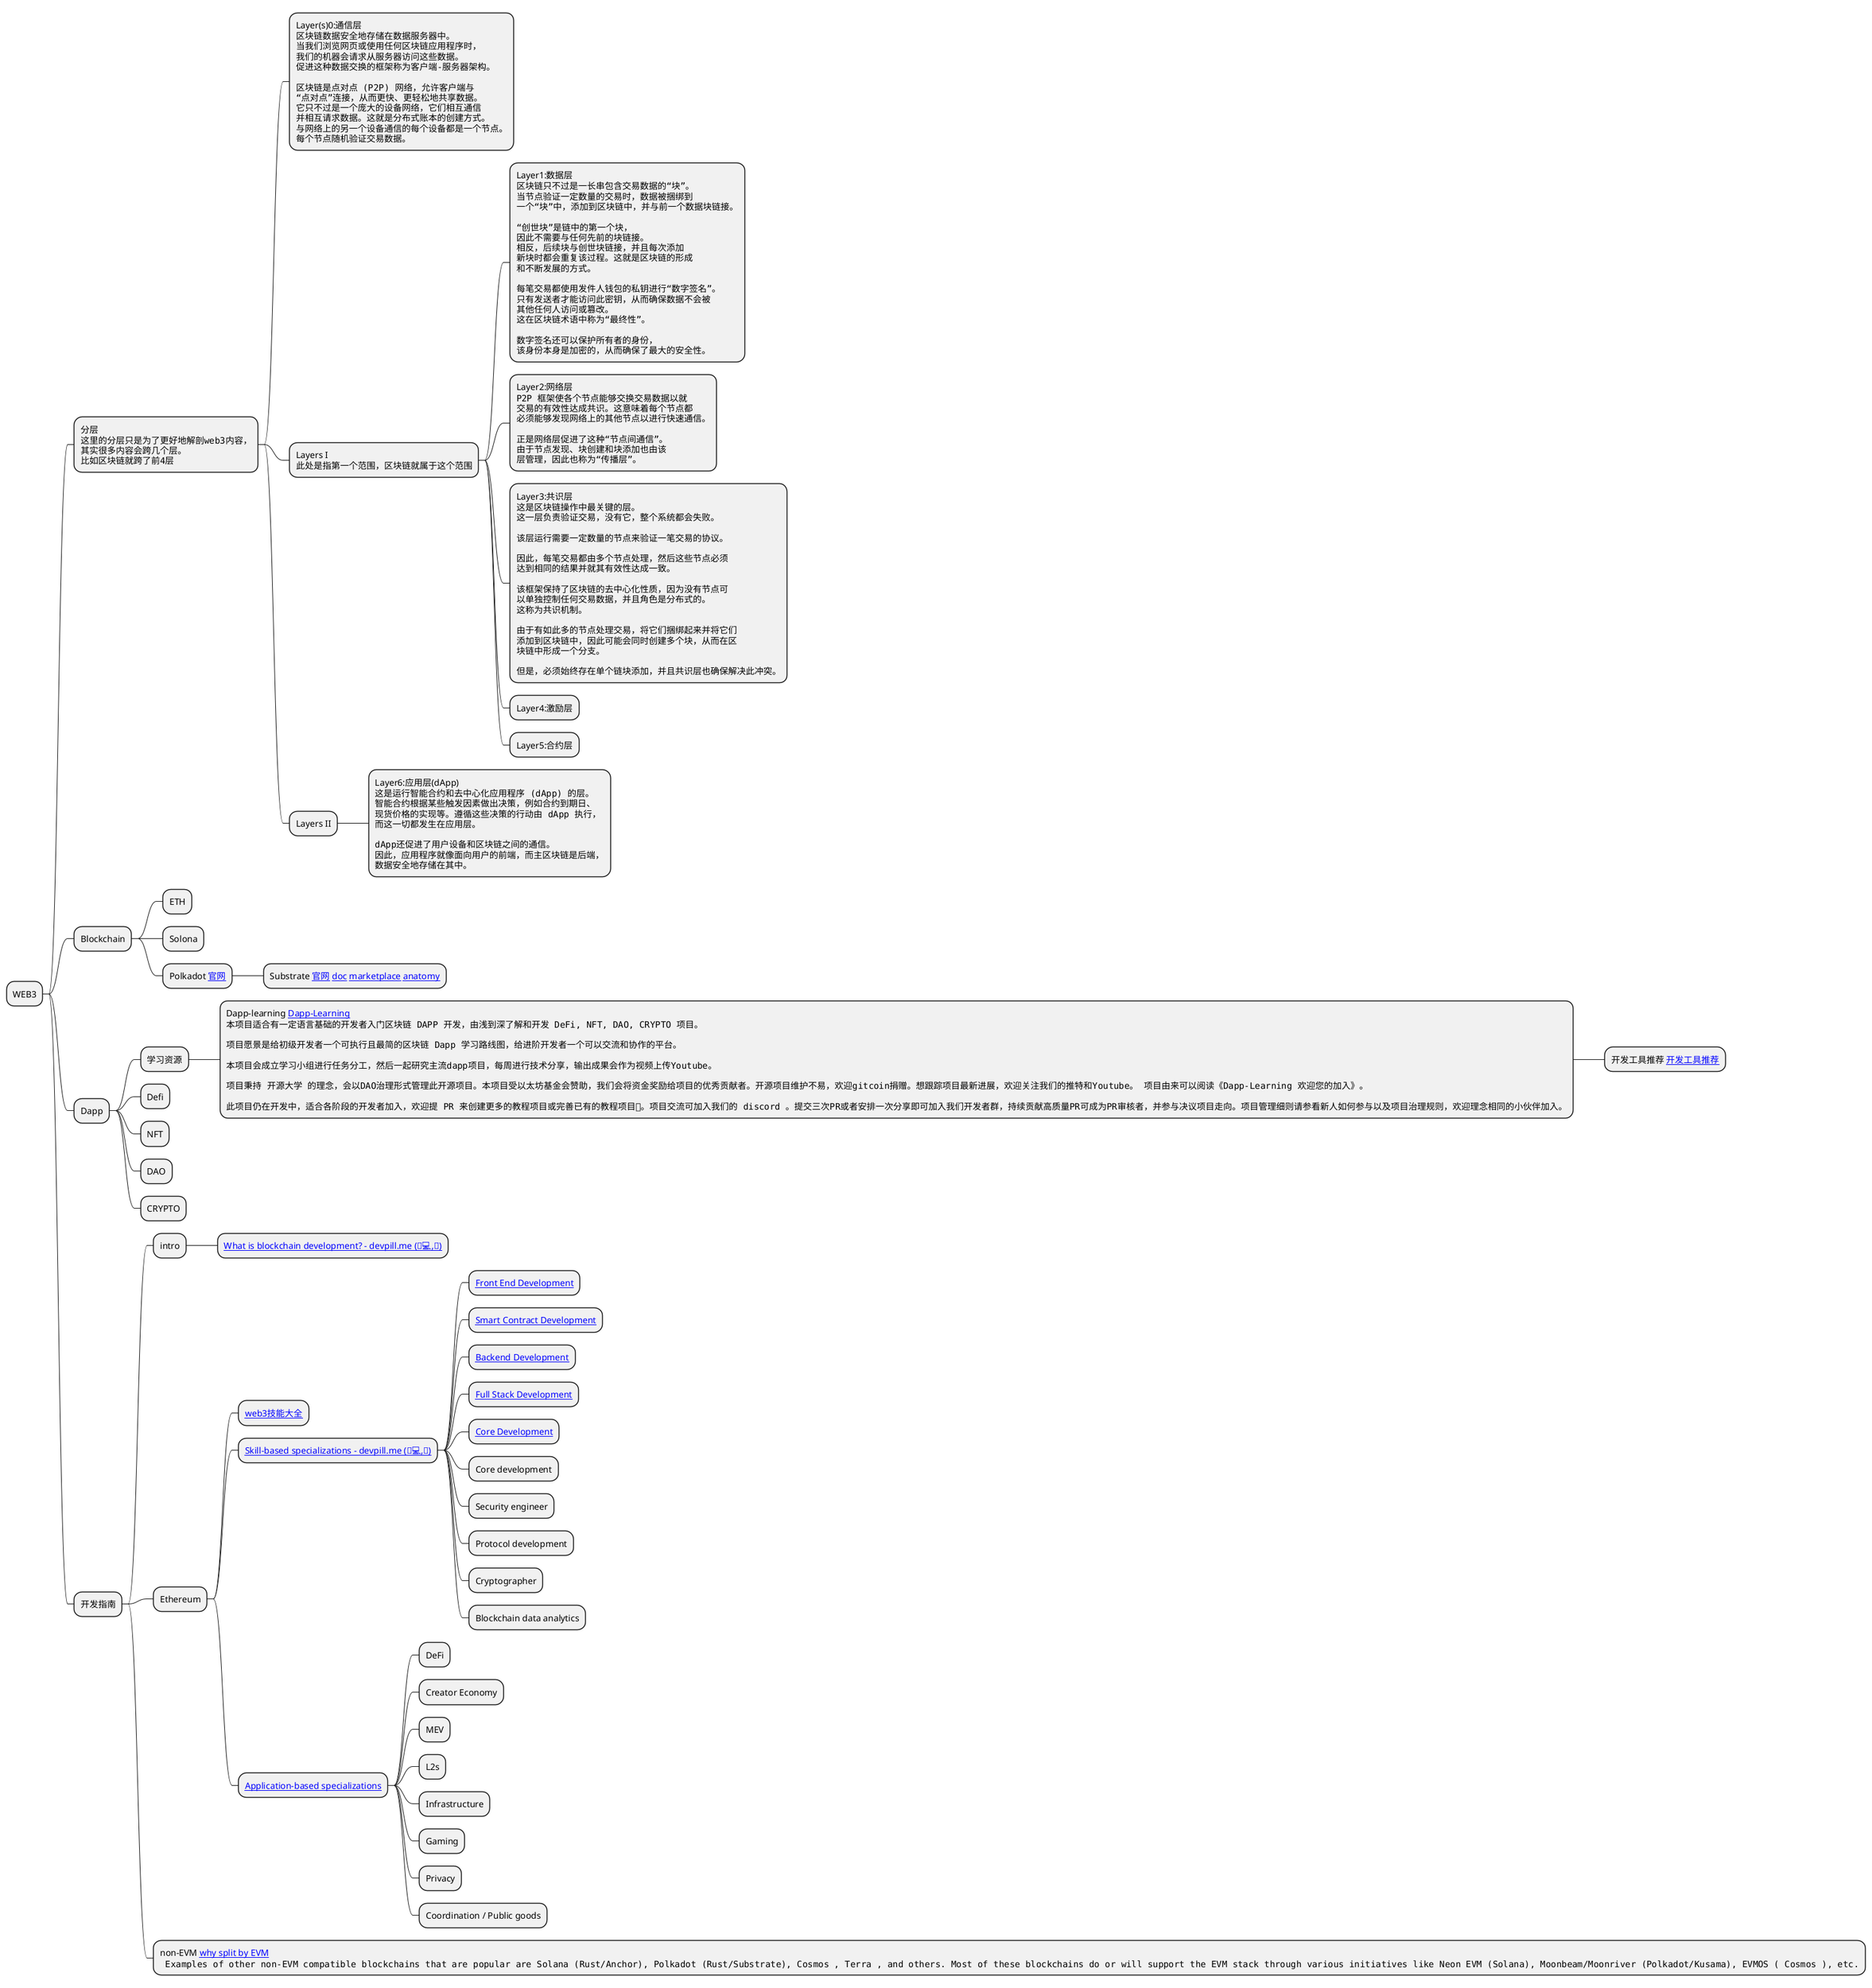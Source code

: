 @startmindmap
* WEB3
**:分层
<code>
这里的分层只是为了更好地解剖web3内容，
其实很多内容会跨几个层。
比如区块链就跨了前4层
</code>;
***:Layer(s)0:通信层
<code>
区块链数据安全地存储在数据服务器中。
当我们浏览网页或使用任何区块链应用程序时，
我们的机器会请求从服务器访问这些数据。
促进这种数据交换的框架称为客户端-服务器架构。

区块链是点对点 (P2P) 网络，允许客户端与
“点对点”连接，从而更快、更轻松地共享数据。
它只不过是一个庞大的设备网络，它们相互通信
并相互请求数据。这就是分布式账本的创建方式。
与网络上的另一个设备通信的每个设备都是一个节点。
每个节点随机验证交易数据。
</code>;
***:Layers I
<code>
此处是指第一个范围，区块链就属于这个范围
</code>;
****:Layer1:数据层
<code>
区块链只不过是一长串包含交易数据的“块”。
当节点验证一定数量的交易时，数据被捆绑到
一个“块”中，添加到区块链中，并与前一个数据块链接。

“创世块”是链中的第一个块，
因此不需要与任何先前的块链接。
相反，后续块与创世块链接，并且每次添加
新块时都会重复该过程。这就是区块链的形成
和不断发展的方式。

每笔交易都使用发件人钱包的私钥进行“数字签名”。
只有发送者才能访问此密钥，从而确保数据不会被
其他任何人访问或篡改。
这在区块链术语中称为“最终性”。

数字签名还可以保护所有者的身份，
该身份本身是加密的，从而确保了最大的安全性。
</code>;
****:Layer2:网络层
<code>
P2P 框架使各个节点能够交换交易数据以就
交易的有效性达成共识。这意味着每个节点都
必须能够发现网络上的其他节点以进行快速通信。

正是网络层促进了这种“节点间通信”。
由于节点发现、块创建和块添加也由该
层管理，因此也称为“传播层”。
</code>;
****:Layer3:共识层
<code>
这是区块链操作中最关键的层。
这一层负责验证交易，没有它，整个系统都会失败。

该层运行需要一定数量的节点来验证一笔交易的协议。

因此，每笔交易都由多个节点处理，然后这些节点必须
达到相同的结果并就其有效性达成一致。

该框架保持了区块链的去中心化性质，因为没有节点可
以单独控制任何交易数据，并且角色是分布式的。
这称为共识机制。

由于有如此多的节点处理交易，将它们捆绑起来并将它们
添加到区块链中，因此可能会同时创建多个块，从而在区
块链中形成一个分支。

但是，必须始终存在单个链块添加，并且共识层也确保解决此冲突。
</code>;
**** Layer4:激励层
**** Layer5:合约层
*** Layers II
****:Layer6:应用层(dApp)
<code>
这是运行智能合约和去中心化应用程序 (dApp) 的层。
智能合约根据某些触发因素做出决策，例如合约到期日、
现货价格的实现等。遵循这些决策的行动由 dApp 执行，
而这一切都发生在应用层。

dApp还促进了用户设备和区块链之间的通信。
因此，应用程序就像面向用户的前端，而主区块链是后端，
数据安全地存储在其中。
</code>;
** Blockchain
*** ETH
*** Solona
*** Polkadot [[https://polkadot.network/ 官网]]
**** Substrate [[https://substrate.io/ 官网]] [[https://docs.substrate.io/?mode=dark doc]] [[https://marketplace.substrate.io/ marketplace]] [[https://kuanhsiaokuo.github.io/programming_anatomy_in_rust/layer5_ecosystem/7_business/blockchain/substrate/substrate_intro.html anatomy]]
** Dapp
*** 学习资源
****:Dapp-learning [[https://github.com/Dapp-Learning-DAO/Dapp-Learning/blob/main/README-CN.md Dapp-Learning]]
<code>
本项目适合有一定语言基础的开发者入门区块链 DAPP 开发，由浅到深了解和开发 DeFi, NFT, DAO, CRYPTO 项目。

项目愿景是给初级开发者一个可执行且最简的区块链 Dapp 学习路线图，给进阶开发者一个可以交流和协作的平台。

本项目会成立学习小组进行任务分工，然后一起研究主流dapp项目，每周进行技术分享，输出成果会作为视频上传Youtube。

项目秉持 开源大学 的理念，会以DAO治理形式管理此开源项目。本项目受以太坊基金会赞助，我们会将资金奖励给项目的优秀贡献者。开源项目维护不易，欢迎gitcoin捐赠。想跟踪项目最新进展，欢迎关注我们的推特和Youtube。 项目由来可以阅读《Dapp-Learning 欢迎您的加入》。

此项目仍在开发中，适合各阶段的开发者加入，欢迎提 PR 来创建更多的教程项目或完善已有的教程项目🤗。项目交流可加入我们的 discord 。提交三次PR或者安排一次分享即可加入我们开发者群，持续贡献高质量PR可成为PR审核者，并参与决议项目走向。项目管理细则请参看新人如何参与以及项目治理规则，欢迎理念相同的小伙伴加入。
</code>;
***** 开发工具推荐 [[https://github.com/Dapp-Learning-DAO/Dapp-Learning/blob/main/docs/develop-tools.md 开发工具推荐]]
*** Defi
*** NFT
*** DAO
*** CRYPTO
** 开发指南
*** intro
**** [[https://www.devpill.me/docs/introduction/blockchain-development/ What is blockchain development? - devpill.me (👨‍💻,💊)]]
*** Ethereum
**** [[https://www.devpill.me/ web3技能大全]]
**** [[https://www.devpill.me/docs/introduction/skill-based/ Skill-based specializations - devpill.me (👨‍💻,💊)]]
***** [[https://www.devpill.me/docs/front-end-development/introduction/ Front End Development]]
***** [[https://www.devpill.me/docs/smart-contract-development/introduction/ Smart Contract Development]]
***** [[https://www.devpill.me/docs/back-end-development/introduction/ Backend Development]]
***** [[https://www.devpill.me/docs/full-stack-development/introduction/ Full Stack Development]]
***** [[https://www.devpill.me/docs/core-development/introduction/ Core Development]]
***** Core development
***** Security engineer
***** Protocol development
***** Cryptographer
***** Blockchain data analytics
**** [[https://www.devpill.me/docs/introduction/application-based/ Application-based specializations]]
***** DeFi
***** Creator Economy
***** MEV
***** L2s
***** Infrastructure
***** Gaming
***** Privacy
***** Coordination / Public goods
***:non-EVM [[https://www.devpill.me/docs/introduction/foreword/ why split by EVM]]
<code>
 Examples of other non-EVM compatible blockchains that are popular are Solana (Rust/Anchor), Polkadot (Rust/Substrate), Cosmos , Terra , and others. Most of these blockchains do or will support the EVM stack through various initiatives like Neon EVM (Solana), Moonbeam/Moonriver (Polkadot/Kusama), EVMOS ( Cosmos ), etc.
</code>;
@endmindmap